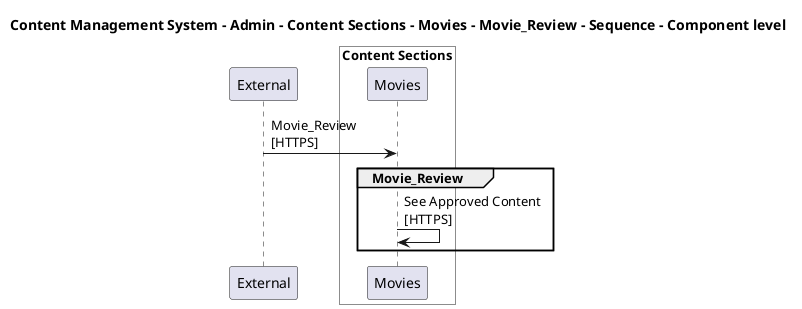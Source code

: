 @startuml

title Content Management System - Admin - Content Sections - Movies - Movie_Review - Sequence - Component level

participant "External" as C4InterFlow.SoftwareSystems.ExternalSystem

box "Admin" #White
    
box "Content Sections" #White
    participant "Movies" as ContentManagementSystem.SoftwareSystems.Admin.Containers.ContentSections.Components.Movies
end box

end box


C4InterFlow.SoftwareSystems.ExternalSystem -> ContentManagementSystem.SoftwareSystems.Admin.Containers.ContentSections.Components.Movies : Movie_Review\n[HTTPS]
group Movie_Review
ContentManagementSystem.SoftwareSystems.Admin.Containers.ContentSections.Components.Movies -> ContentManagementSystem.SoftwareSystems.Admin.Containers.ContentSections.Components.Movies : See Approved Content\n[HTTPS]
end


@enduml
